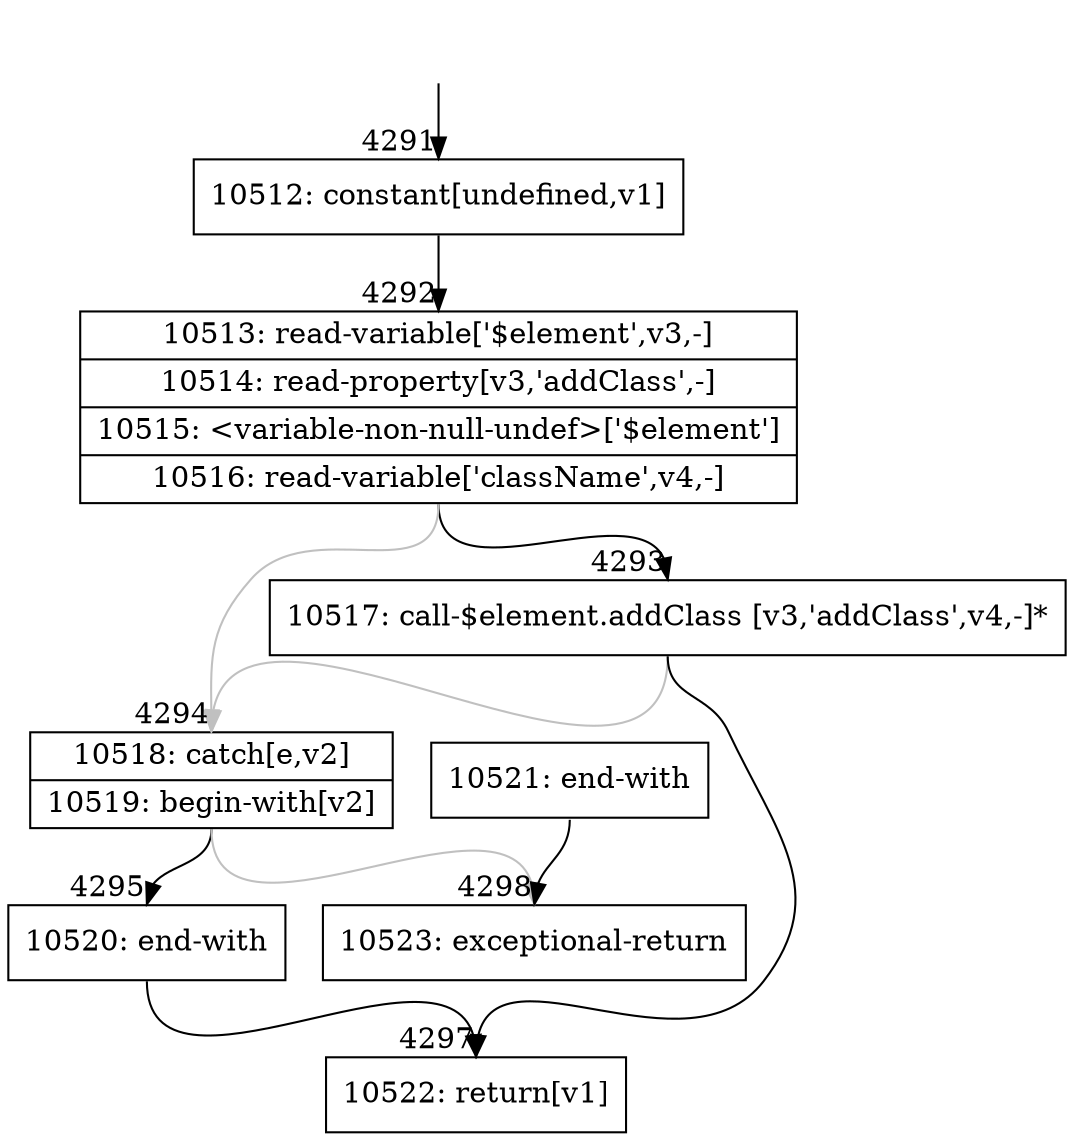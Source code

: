 digraph {
rankdir="TD"
BB_entry355[shape=none,label=""];
BB_entry355 -> BB4291 [tailport=s, headport=n, headlabel="    4291"]
BB4291 [shape=record label="{10512: constant[undefined,v1]}" ] 
BB4291 -> BB4292 [tailport=s, headport=n, headlabel="      4292"]
BB4292 [shape=record label="{10513: read-variable['$element',v3,-]|10514: read-property[v3,'addClass',-]|10515: \<variable-non-null-undef\>['$element']|10516: read-variable['className',v4,-]}" ] 
BB4292 -> BB4293 [tailport=s, headport=n, headlabel="      4293"]
BB4292 -> BB4294 [tailport=s, headport=n, color=gray, headlabel="      4294"]
BB4293 [shape=record label="{10517: call-$element.addClass [v3,'addClass',v4,-]*}" ] 
BB4293 -> BB4297 [tailport=s, headport=n, headlabel="      4297"]
BB4293 -> BB4294 [tailport=s, headport=n, color=gray]
BB4294 [shape=record label="{10518: catch[e,v2]|10519: begin-with[v2]}" ] 
BB4294 -> BB4295 [tailport=s, headport=n, headlabel="      4295"]
BB4294 -> BB4298 [tailport=s, headport=n, color=gray, headlabel="      4298"]
BB4295 [shape=record label="{10520: end-with}" ] 
BB4295 -> BB4297 [tailport=s, headport=n]
BB4296 [shape=record label="{10521: end-with}" ] 
BB4296 -> BB4298 [tailport=s, headport=n]
BB4297 [shape=record label="{10522: return[v1]}" ] 
BB4298 [shape=record label="{10523: exceptional-return}" ] 
//#$~ 7308
}
